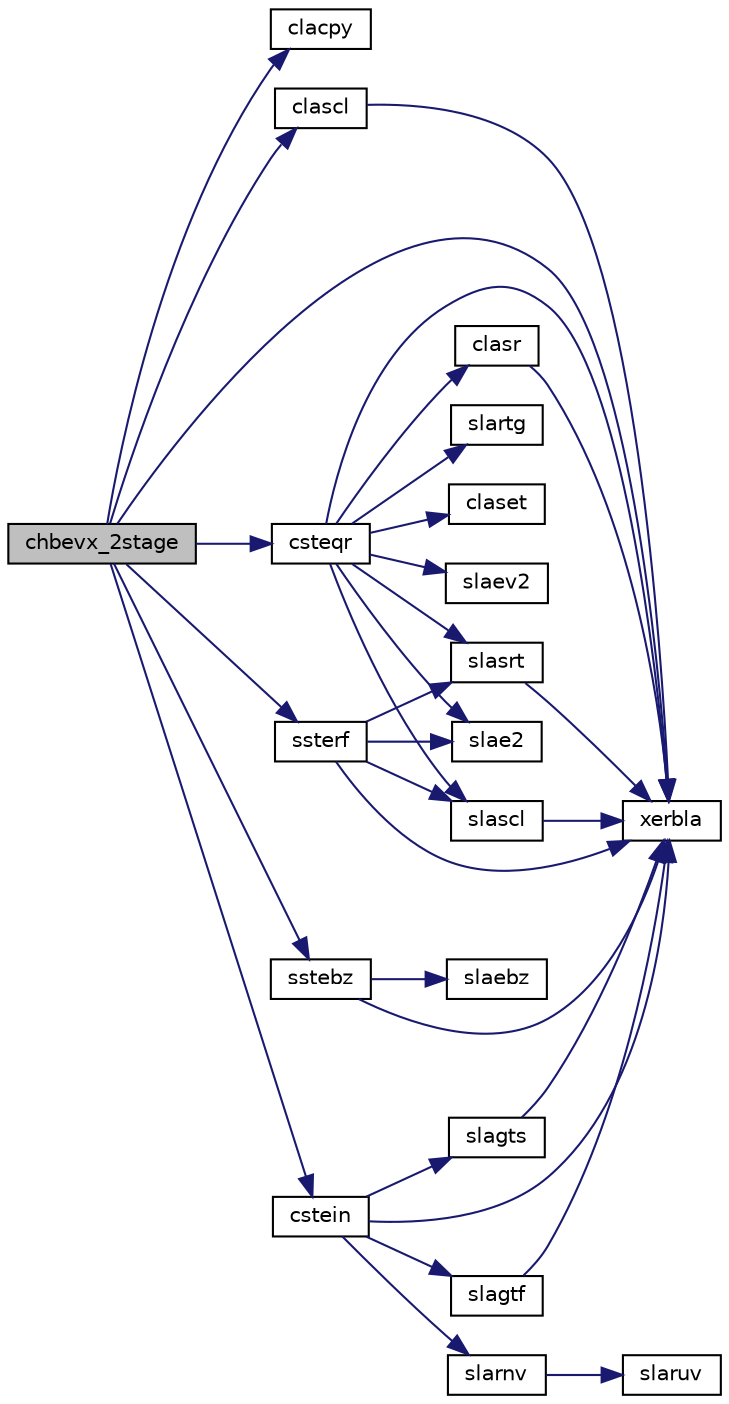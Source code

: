 digraph "chbevx_2stage"
{
 // LATEX_PDF_SIZE
  edge [fontname="Helvetica",fontsize="10",labelfontname="Helvetica",labelfontsize="10"];
  node [fontname="Helvetica",fontsize="10",shape=record];
  rankdir="LR";
  Node1 [label="chbevx_2stage",height=0.2,width=0.4,color="black", fillcolor="grey75", style="filled", fontcolor="black",tooltip="CHBEVX_2STAGE computes the eigenvalues and, optionally, the left and/or right eigenvectors for OTHER ..."];
  Node1 -> Node2 [color="midnightblue",fontsize="10",style="solid",fontname="Helvetica"];
  Node2 [label="clacpy",height=0.2,width=0.4,color="black", fillcolor="white", style="filled",URL="$clacpy_8f.html#afcee53f42831342f7c863bfc55d2d159",tooltip="CLACPY copies all or part of one two-dimensional array to another."];
  Node1 -> Node3 [color="midnightblue",fontsize="10",style="solid",fontname="Helvetica"];
  Node3 [label="clascl",height=0.2,width=0.4,color="black", fillcolor="white", style="filled",URL="$clascl_8f.html#a873d465a5f824b01b7b8eb0156842c19",tooltip="CLASCL multiplies a general rectangular matrix by a real scalar defined as cto/cfrom."];
  Node3 -> Node4 [color="midnightblue",fontsize="10",style="solid",fontname="Helvetica"];
  Node4 [label="xerbla",height=0.2,width=0.4,color="black", fillcolor="white", style="filled",URL="$xerbla_8f.html#a377ee61015baf8dea7770b3a404b1c07",tooltip="XERBLA"];
  Node1 -> Node5 [color="midnightblue",fontsize="10",style="solid",fontname="Helvetica"];
  Node5 [label="cstein",height=0.2,width=0.4,color="black", fillcolor="white", style="filled",URL="$cstein_8f.html#a3f8cdd4e405394843d0b69feeaa19c4a",tooltip="CSTEIN"];
  Node5 -> Node6 [color="midnightblue",fontsize="10",style="solid",fontname="Helvetica"];
  Node6 [label="slagtf",height=0.2,width=0.4,color="black", fillcolor="white", style="filled",URL="$slagtf_8f.html#a0657d4d51d823f7f9b5b900524b497b0",tooltip="SLAGTF computes an LU factorization of a matrix T-λI, where T is a general tridiagonal matrix,..."];
  Node6 -> Node4 [color="midnightblue",fontsize="10",style="solid",fontname="Helvetica"];
  Node5 -> Node7 [color="midnightblue",fontsize="10",style="solid",fontname="Helvetica"];
  Node7 [label="slagts",height=0.2,width=0.4,color="black", fillcolor="white", style="filled",URL="$slagts_8f.html#ae4b431608960457e61e885f3a2e2b18e",tooltip="SLAGTS solves the system of equations (T-λI)x = y or (T-λI)^Tx = y, where T is a general tridiagonal ..."];
  Node7 -> Node4 [color="midnightblue",fontsize="10",style="solid",fontname="Helvetica"];
  Node5 -> Node8 [color="midnightblue",fontsize="10",style="solid",fontname="Helvetica"];
  Node8 [label="slarnv",height=0.2,width=0.4,color="black", fillcolor="white", style="filled",URL="$slarnv_8f.html#a379b09e3d4e7635db614d3b3973db5e7",tooltip="SLARNV returns a vector of random numbers from a uniform or normal distribution."];
  Node8 -> Node9 [color="midnightblue",fontsize="10",style="solid",fontname="Helvetica"];
  Node9 [label="slaruv",height=0.2,width=0.4,color="black", fillcolor="white", style="filled",URL="$slaruv_8f.html#a5ca61f3556928fc2698683460395d96c",tooltip="SLARUV returns a vector of n random real numbers from a uniform distribution."];
  Node5 -> Node4 [color="midnightblue",fontsize="10",style="solid",fontname="Helvetica"];
  Node1 -> Node10 [color="midnightblue",fontsize="10",style="solid",fontname="Helvetica"];
  Node10 [label="csteqr",height=0.2,width=0.4,color="black", fillcolor="white", style="filled",URL="$csteqr_8f.html#aad79c052d8938a8967e873b0ae074002",tooltip="CSTEQR"];
  Node10 -> Node11 [color="midnightblue",fontsize="10",style="solid",fontname="Helvetica"];
  Node11 [label="claset",height=0.2,width=0.4,color="black", fillcolor="white", style="filled",URL="$claset_8f.html#a3666a7cae5a324eab6ae01b5155f1f5b",tooltip="CLASET initializes the off-diagonal elements and the diagonal elements of a matrix to given values."];
  Node10 -> Node12 [color="midnightblue",fontsize="10",style="solid",fontname="Helvetica"];
  Node12 [label="clasr",height=0.2,width=0.4,color="black", fillcolor="white", style="filled",URL="$clasr_8f.html#a41329d9e35ea990de54331a4062d6fcd",tooltip="CLASR applies a sequence of plane rotations to a general rectangular matrix."];
  Node12 -> Node4 [color="midnightblue",fontsize="10",style="solid",fontname="Helvetica"];
  Node10 -> Node13 [color="midnightblue",fontsize="10",style="solid",fontname="Helvetica"];
  Node13 [label="slae2",height=0.2,width=0.4,color="black", fillcolor="white", style="filled",URL="$slae2_8f.html#aec32dea47a14590934b8970b078b58fd",tooltip="SLAE2 computes the eigenvalues of a 2-by-2 symmetric matrix."];
  Node10 -> Node14 [color="midnightblue",fontsize="10",style="solid",fontname="Helvetica"];
  Node14 [label="slaev2",height=0.2,width=0.4,color="black", fillcolor="white", style="filled",URL="$slaev2_8f.html#af79f0bb1a07a9d96b827eba946ec79fa",tooltip="SLAEV2 computes the eigenvalues and eigenvectors of a 2-by-2 symmetric/Hermitian matrix."];
  Node10 -> Node15 [color="midnightblue",fontsize="10",style="solid",fontname="Helvetica"];
  Node15 [label="slartg",height=0.2,width=0.4,color="black", fillcolor="white", style="filled",URL="$slartg_8f90.html#a8836d25697ed4d8cc0b7d0f45b558c3b",tooltip="SLARTG generates a plane rotation with real cosine and real sine."];
  Node10 -> Node16 [color="midnightblue",fontsize="10",style="solid",fontname="Helvetica"];
  Node16 [label="slascl",height=0.2,width=0.4,color="black", fillcolor="white", style="filled",URL="$slascl_8f.html#a11e6ce67ce97ca5b0a3a7bc5645a09d9",tooltip="SLASCL multiplies a general rectangular matrix by a real scalar defined as cto/cfrom."];
  Node16 -> Node4 [color="midnightblue",fontsize="10",style="solid",fontname="Helvetica"];
  Node10 -> Node17 [color="midnightblue",fontsize="10",style="solid",fontname="Helvetica"];
  Node17 [label="slasrt",height=0.2,width=0.4,color="black", fillcolor="white", style="filled",URL="$slasrt_8f.html#a66e14f999e0c96b0d974849882160a07",tooltip="SLASRT sorts numbers in increasing or decreasing order."];
  Node17 -> Node4 [color="midnightblue",fontsize="10",style="solid",fontname="Helvetica"];
  Node10 -> Node4 [color="midnightblue",fontsize="10",style="solid",fontname="Helvetica"];
  Node1 -> Node18 [color="midnightblue",fontsize="10",style="solid",fontname="Helvetica"];
  Node18 [label="sstebz",height=0.2,width=0.4,color="black", fillcolor="white", style="filled",URL="$sstebz_8f.html#a931f74959abb55088a26c358deb5246d",tooltip="SSTEBZ"];
  Node18 -> Node19 [color="midnightblue",fontsize="10",style="solid",fontname="Helvetica"];
  Node19 [label="slaebz",height=0.2,width=0.4,color="black", fillcolor="white", style="filled",URL="$slaebz_8f.html#a4f5045e3ec268a759d36fec562d6e481",tooltip="SLAEBZ computes the number of eigenvalues of a real symmetric tridiagonal matrix which are less than ..."];
  Node18 -> Node4 [color="midnightblue",fontsize="10",style="solid",fontname="Helvetica"];
  Node1 -> Node20 [color="midnightblue",fontsize="10",style="solid",fontname="Helvetica"];
  Node20 [label="ssterf",height=0.2,width=0.4,color="black", fillcolor="white", style="filled",URL="$ssterf_8f.html#a6f005e62dd179b39d847eadbb62dbead",tooltip="SSTERF"];
  Node20 -> Node13 [color="midnightblue",fontsize="10",style="solid",fontname="Helvetica"];
  Node20 -> Node16 [color="midnightblue",fontsize="10",style="solid",fontname="Helvetica"];
  Node20 -> Node17 [color="midnightblue",fontsize="10",style="solid",fontname="Helvetica"];
  Node20 -> Node4 [color="midnightblue",fontsize="10",style="solid",fontname="Helvetica"];
  Node1 -> Node4 [color="midnightblue",fontsize="10",style="solid",fontname="Helvetica"];
}
